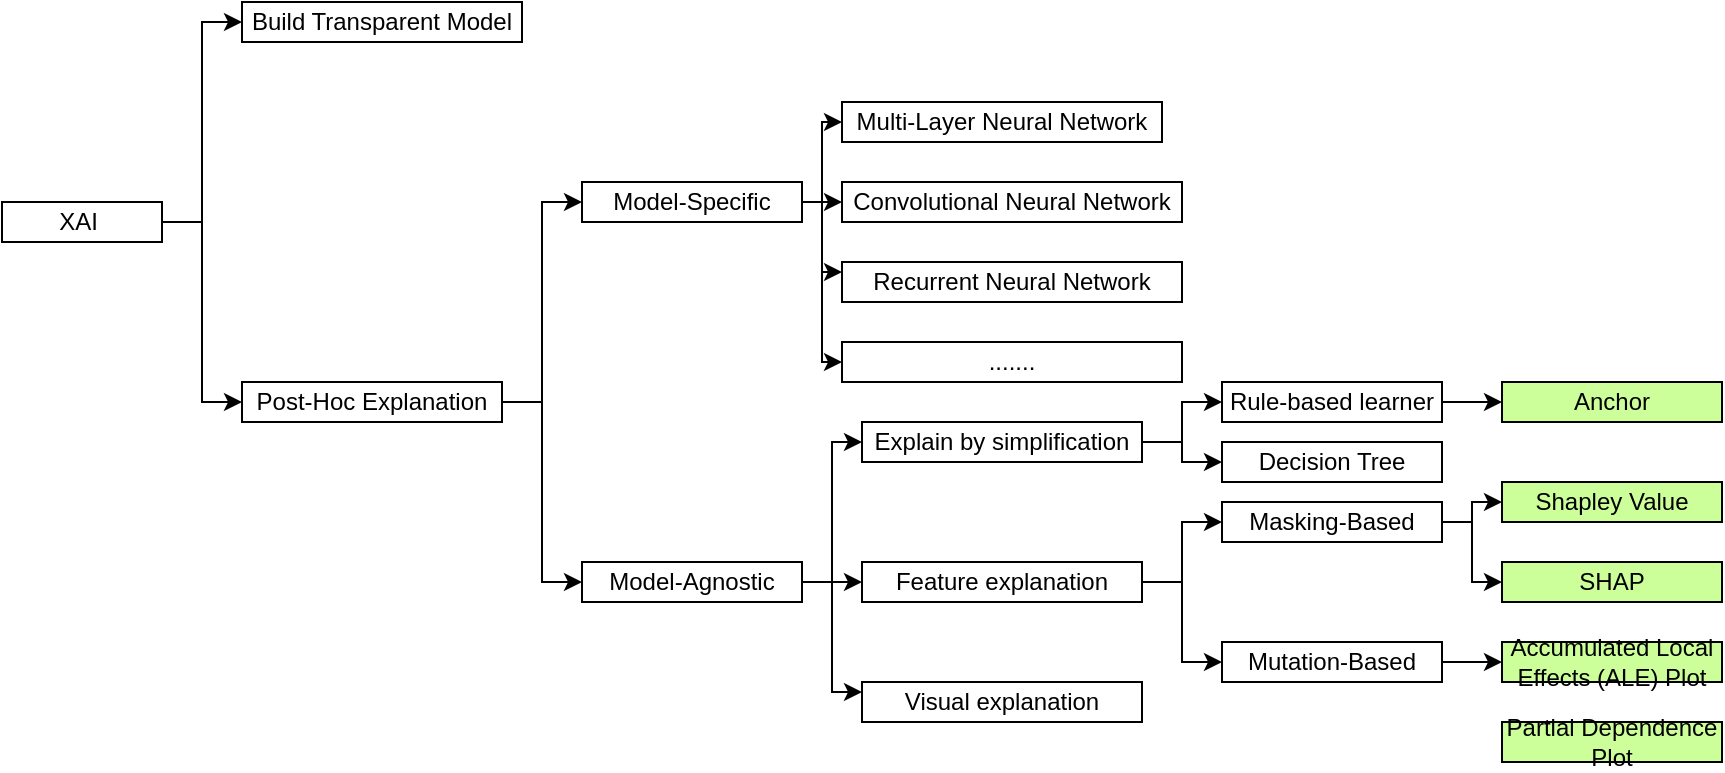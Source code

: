 <mxfile version="17.4.6" type="google"><diagram id="fUU3eTQK2Krqb0j5PKWN" name="Page-1"><mxGraphModel grid="1" page="1" gridSize="10" guides="1" tooltips="1" connect="1" arrows="1" fold="1" pageScale="1" pageWidth="827" pageHeight="1169" math="0" shadow="0"><root><mxCell id="0"/><mxCell id="1" parent="0"/><mxCell id="-WORGkZip4nCEqT5M6iW-1" value="XAI&amp;nbsp;" style="rounded=0;whiteSpace=wrap;html=1;" vertex="1" parent="1"><mxGeometry x="60" y="190" width="80" height="20" as="geometry"/></mxCell><mxCell id="-WORGkZip4nCEqT5M6iW-3" value="Post-Hoc Explanation" style="rounded=0;whiteSpace=wrap;html=1;" vertex="1" parent="1"><mxGeometry x="180" y="280" width="130" height="20" as="geometry"/></mxCell><mxCell id="-WORGkZip4nCEqT5M6iW-4" value="Model-Specific" style="rounded=0;whiteSpace=wrap;html=1;" vertex="1" parent="1"><mxGeometry x="350" y="180" width="110" height="20" as="geometry"/></mxCell><mxCell id="-WORGkZip4nCEqT5M6iW-5" value="Build Transparent Model" style="rounded=0;whiteSpace=wrap;html=1;" vertex="1" parent="1"><mxGeometry x="180" y="90" width="140" height="20" as="geometry"/></mxCell><mxCell id="-WORGkZip4nCEqT5M6iW-13" value="" style="edgeStyle=elbowEdgeStyle;elbow=horizontal;endArrow=classic;html=1;rounded=0;entryX=0;entryY=0.5;entryDx=0;entryDy=0;exitX=1;exitY=0.5;exitDx=0;exitDy=0;" edge="1" parent="1" source="-WORGkZip4nCEqT5M6iW-1" target="-WORGkZip4nCEqT5M6iW-5"><mxGeometry width="50" height="50" relative="1" as="geometry"><mxPoint x="150" y="200" as="sourcePoint"/><mxPoint x="180" y="130" as="targetPoint"/></mxGeometry></mxCell><mxCell id="-WORGkZip4nCEqT5M6iW-14" value="" style="edgeStyle=elbowEdgeStyle;elbow=horizontal;endArrow=classic;html=1;rounded=0;entryX=0;entryY=0.5;entryDx=0;entryDy=0;exitX=1;exitY=0.5;exitDx=0;exitDy=0;" edge="1" parent="1" source="-WORGkZip4nCEqT5M6iW-1" target="-WORGkZip4nCEqT5M6iW-3"><mxGeometry width="50" height="50" relative="1" as="geometry"><mxPoint x="120" y="340" as="sourcePoint"/><mxPoint x="170" y="290" as="targetPoint"/></mxGeometry></mxCell><mxCell id="-WORGkZip4nCEqT5M6iW-15" value="Model-Agnostic" style="rounded=0;whiteSpace=wrap;html=1;" vertex="1" parent="1"><mxGeometry x="350" y="370" width="110" height="20" as="geometry"/></mxCell><mxCell id="-WORGkZip4nCEqT5M6iW-16" value="" style="edgeStyle=elbowEdgeStyle;elbow=horizontal;endArrow=classic;html=1;rounded=0;exitX=1;exitY=0.5;exitDx=0;exitDy=0;entryX=0;entryY=0.5;entryDx=0;entryDy=0;" edge="1" parent="1" source="-WORGkZip4nCEqT5M6iW-3" target="-WORGkZip4nCEqT5M6iW-4"><mxGeometry width="50" height="50" relative="1" as="geometry"><mxPoint x="310" y="270" as="sourcePoint"/><mxPoint x="360" y="220" as="targetPoint"/></mxGeometry></mxCell><mxCell id="-WORGkZip4nCEqT5M6iW-17" value="" style="edgeStyle=elbowEdgeStyle;elbow=horizontal;endArrow=classic;html=1;rounded=0;entryX=0;entryY=0.5;entryDx=0;entryDy=0;" edge="1" parent="1" target="-WORGkZip4nCEqT5M6iW-15"><mxGeometry width="50" height="50" relative="1" as="geometry"><mxPoint x="310" y="290" as="sourcePoint"/><mxPoint x="250" y="400" as="targetPoint"/></mxGeometry></mxCell><mxCell id="-WORGkZip4nCEqT5M6iW-47" value="" style="edgeStyle=orthogonalEdgeStyle;rounded=0;orthogonalLoop=1;jettySize=auto;html=1;entryX=0;entryY=0.5;entryDx=0;entryDy=0;" edge="1" parent="1" source="-WORGkZip4nCEqT5M6iW-20" target="-WORGkZip4nCEqT5M6iW-45"><mxGeometry relative="1" as="geometry"/></mxCell><mxCell id="-WORGkZip4nCEqT5M6iW-20" value="Explain by simplification" style="rounded=0;whiteSpace=wrap;html=1;" vertex="1" parent="1"><mxGeometry x="490" y="300" width="140" height="20" as="geometry"/></mxCell><mxCell id="-WORGkZip4nCEqT5M6iW-23" value="Feature explanation" style="rounded=0;whiteSpace=wrap;html=1;" vertex="1" parent="1"><mxGeometry x="490" y="370" width="140" height="20" as="geometry"/></mxCell><mxCell id="-WORGkZip4nCEqT5M6iW-24" value="Visual explanation" style="rounded=0;whiteSpace=wrap;html=1;" vertex="1" parent="1"><mxGeometry x="490" y="430" width="140" height="20" as="geometry"/></mxCell><mxCell id="-WORGkZip4nCEqT5M6iW-25" value="" style="edgeStyle=elbowEdgeStyle;elbow=horizontal;endArrow=classic;html=1;rounded=0;exitX=1;exitY=0.5;exitDx=0;exitDy=0;entryX=0;entryY=0.5;entryDx=0;entryDy=0;" edge="1" parent="1" source="-WORGkZip4nCEqT5M6iW-23" target="-WORGkZip4nCEqT5M6iW-26"><mxGeometry width="50" height="50" relative="1" as="geometry"><mxPoint x="630" y="370" as="sourcePoint"/><mxPoint x="660" y="320" as="targetPoint"/></mxGeometry></mxCell><mxCell id="-WORGkZip4nCEqT5M6iW-26" value="Masking-Based" style="rounded=0;whiteSpace=wrap;html=1;" vertex="1" parent="1"><mxGeometry x="670" y="340" width="110" height="20" as="geometry"/></mxCell><mxCell id="-WORGkZip4nCEqT5M6iW-27" value="Mutation-Based" style="rounded=0;whiteSpace=wrap;html=1;" vertex="1" parent="1"><mxGeometry x="670" y="410" width="110" height="20" as="geometry"/></mxCell><mxCell id="-WORGkZip4nCEqT5M6iW-28" value="" style="edgeStyle=elbowEdgeStyle;elbow=horizontal;endArrow=classic;html=1;rounded=0;entryX=0;entryY=0.5;entryDx=0;entryDy=0;exitX=1;exitY=0.5;exitDx=0;exitDy=0;" edge="1" parent="1" source="-WORGkZip4nCEqT5M6iW-23" target="-WORGkZip4nCEqT5M6iW-27"><mxGeometry width="50" height="50" relative="1" as="geometry"><mxPoint x="620" y="360" as="sourcePoint"/><mxPoint x="620" y="490" as="targetPoint"/></mxGeometry></mxCell><mxCell id="-WORGkZip4nCEqT5M6iW-29" value="" style="edgeStyle=elbowEdgeStyle;elbow=horizontal;endArrow=classic;html=1;rounded=0;entryX=0;entryY=0.25;entryDx=0;entryDy=0;" edge="1" parent="1" target="-WORGkZip4nCEqT5M6iW-24"><mxGeometry width="50" height="50" relative="1" as="geometry"><mxPoint x="460" y="380" as="sourcePoint"/><mxPoint x="500" y="410" as="targetPoint"/></mxGeometry></mxCell><mxCell id="-WORGkZip4nCEqT5M6iW-30" value="" style="edgeStyle=elbowEdgeStyle;elbow=horizontal;endArrow=classic;html=1;rounded=0;entryX=0;entryY=0.5;entryDx=0;entryDy=0;exitX=1;exitY=0.5;exitDx=0;exitDy=0;" edge="1" parent="1" source="-WORGkZip4nCEqT5M6iW-15" target="-WORGkZip4nCEqT5M6iW-20"><mxGeometry width="50" height="50" relative="1" as="geometry"><mxPoint x="430" y="360" as="sourcePoint"/><mxPoint x="480" y="310" as="targetPoint"/></mxGeometry></mxCell><mxCell id="-WORGkZip4nCEqT5M6iW-31" value="" style="edgeStyle=elbowEdgeStyle;elbow=horizontal;endArrow=classic;html=1;rounded=0;entryX=0;entryY=0.5;entryDx=0;entryDy=0;" edge="1" parent="1" target="-WORGkZip4nCEqT5M6iW-23"><mxGeometry width="50" height="50" relative="1" as="geometry"><mxPoint x="460" y="380" as="sourcePoint"/><mxPoint x="430" y="450" as="targetPoint"/></mxGeometry></mxCell><mxCell id="-WORGkZip4nCEqT5M6iW-32" value="Multi-Layer Neural Network" style="rounded=0;whiteSpace=wrap;html=1;" vertex="1" parent="1"><mxGeometry x="480" y="140" width="160" height="20" as="geometry"/></mxCell><mxCell id="-WORGkZip4nCEqT5M6iW-33" value="Convolutional Neural Network" style="rounded=0;whiteSpace=wrap;html=1;" vertex="1" parent="1"><mxGeometry x="480" y="180" width="170" height="20" as="geometry"/></mxCell><mxCell id="-WORGkZip4nCEqT5M6iW-34" value="Recurrent Neural Network" style="rounded=0;whiteSpace=wrap;html=1;" vertex="1" parent="1"><mxGeometry x="480" y="220" width="170" height="20" as="geometry"/></mxCell><mxCell id="-WORGkZip4nCEqT5M6iW-35" value="" style="edgeStyle=elbowEdgeStyle;elbow=horizontal;endArrow=classic;html=1;rounded=0;entryX=0;entryY=0.5;entryDx=0;entryDy=0;exitX=1;exitY=0.5;exitDx=0;exitDy=0;" edge="1" parent="1" source="-WORGkZip4nCEqT5M6iW-4" target="-WORGkZip4nCEqT5M6iW-32"><mxGeometry width="50" height="50" relative="1" as="geometry"><mxPoint x="420" y="190" as="sourcePoint"/><mxPoint x="470" y="140" as="targetPoint"/></mxGeometry></mxCell><mxCell id="-WORGkZip4nCEqT5M6iW-36" value="" style="edgeStyle=elbowEdgeStyle;elbow=horizontal;endArrow=classic;html=1;rounded=0;entryX=0;entryY=0.5;entryDx=0;entryDy=0;" edge="1" parent="1" target="-WORGkZip4nCEqT5M6iW-33"><mxGeometry width="50" height="50" relative="1" as="geometry"><mxPoint x="460" y="190" as="sourcePoint"/><mxPoint x="460" y="250" as="targetPoint"/></mxGeometry></mxCell><mxCell id="-WORGkZip4nCEqT5M6iW-37" value="" style="edgeStyle=elbowEdgeStyle;elbow=horizontal;endArrow=classic;html=1;rounded=0;entryX=0;entryY=0.25;entryDx=0;entryDy=0;exitX=1;exitY=0.5;exitDx=0;exitDy=0;" edge="1" parent="1" source="-WORGkZip4nCEqT5M6iW-4" target="-WORGkZip4nCEqT5M6iW-34"><mxGeometry width="50" height="50" relative="1" as="geometry"><mxPoint x="380" y="290" as="sourcePoint"/><mxPoint x="430" y="240" as="targetPoint"/></mxGeometry></mxCell><mxCell id="-WORGkZip4nCEqT5M6iW-38" value="" style="edgeStyle=elbowEdgeStyle;elbow=horizontal;endArrow=classic;html=1;rounded=0;exitX=1;exitY=0.5;exitDx=0;exitDy=0;" edge="1" parent="1" source="-WORGkZip4nCEqT5M6iW-4"><mxGeometry width="50" height="50" relative="1" as="geometry"><mxPoint x="470" y="190" as="sourcePoint"/><mxPoint x="480" y="270" as="targetPoint"/></mxGeometry></mxCell><mxCell id="-WORGkZip4nCEqT5M6iW-39" value="......." style="rounded=0;whiteSpace=wrap;html=1;" vertex="1" parent="1"><mxGeometry x="480" y="260" width="170" height="20" as="geometry"/></mxCell><mxCell id="-WORGkZip4nCEqT5M6iW-40" value="Anchor" style="rounded=0;whiteSpace=wrap;html=1;fillColor=#CCFF99;" vertex="1" parent="1"><mxGeometry x="810" y="280" width="110" height="20" as="geometry"/></mxCell><mxCell id="-WORGkZip4nCEqT5M6iW-41" value="Shapley Value" style="rounded=0;whiteSpace=wrap;html=1;fillColor=#CCFF99;" vertex="1" parent="1"><mxGeometry x="810" y="330" width="110" height="20" as="geometry"/></mxCell><mxCell id="-WORGkZip4nCEqT5M6iW-42" value="SHAP" style="rounded=0;whiteSpace=wrap;html=1;fillColor=#CCFF99;" vertex="1" parent="1"><mxGeometry x="810" y="370" width="110" height="20" as="geometry"/></mxCell><mxCell id="-WORGkZip4nCEqT5M6iW-43" value="Accumulated Local Effects (ALE) Plot" style="rounded=0;whiteSpace=wrap;html=1;fillColor=#CCFF99;" vertex="1" parent="1"><mxGeometry x="810" y="410" width="110" height="20" as="geometry"/></mxCell><mxCell id="-WORGkZip4nCEqT5M6iW-45" value="Rule-based learner" style="rounded=0;whiteSpace=wrap;html=1;" vertex="1" parent="1"><mxGeometry x="670" y="280" width="110" height="20" as="geometry"/></mxCell><mxCell id="-WORGkZip4nCEqT5M6iW-46" value="Decision Tree" style="rounded=0;whiteSpace=wrap;html=1;" vertex="1" parent="1"><mxGeometry x="670" y="310" width="110" height="20" as="geometry"/></mxCell><mxCell id="-WORGkZip4nCEqT5M6iW-48" value="" style="edgeStyle=elbowEdgeStyle;elbow=horizontal;endArrow=classic;html=1;rounded=0;exitX=1;exitY=0.5;exitDx=0;exitDy=0;entryX=0;entryY=0.5;entryDx=0;entryDy=0;" edge="1" parent="1" source="-WORGkZip4nCEqT5M6iW-20" target="-WORGkZip4nCEqT5M6iW-46"><mxGeometry width="50" height="50" relative="1" as="geometry"><mxPoint x="610" y="540" as="sourcePoint"/><mxPoint x="660" y="490" as="targetPoint"/></mxGeometry></mxCell><mxCell id="-WORGkZip4nCEqT5M6iW-52" value="" style="edgeStyle=elbowEdgeStyle;elbow=horizontal;endArrow=classic;html=1;rounded=0;exitX=1;exitY=0.5;exitDx=0;exitDy=0;" edge="1" parent="1" source="-WORGkZip4nCEqT5M6iW-45"><mxGeometry width="50" height="50" relative="1" as="geometry"><mxPoint x="790" y="290" as="sourcePoint"/><mxPoint x="810" y="290" as="targetPoint"/></mxGeometry></mxCell><mxCell id="-WORGkZip4nCEqT5M6iW-53" value="" style="edgeStyle=elbowEdgeStyle;elbow=horizontal;endArrow=classic;html=1;rounded=0;entryX=0;entryY=0.5;entryDx=0;entryDy=0;exitX=1;exitY=0.5;exitDx=0;exitDy=0;" edge="1" parent="1" source="-WORGkZip4nCEqT5M6iW-26" target="-WORGkZip4nCEqT5M6iW-41"><mxGeometry width="50" height="50" relative="1" as="geometry"><mxPoint x="740" y="420" as="sourcePoint"/><mxPoint x="790" y="370" as="targetPoint"/></mxGeometry></mxCell><mxCell id="-WORGkZip4nCEqT5M6iW-54" value="" style="edgeStyle=elbowEdgeStyle;elbow=horizontal;endArrow=classic;html=1;rounded=0;entryX=0;entryY=0.5;entryDx=0;entryDy=0;exitX=1;exitY=0.5;exitDx=0;exitDy=0;" edge="1" parent="1" source="-WORGkZip4nCEqT5M6iW-26" target="-WORGkZip4nCEqT5M6iW-42"><mxGeometry width="50" height="50" relative="1" as="geometry"><mxPoint x="740" y="410" as="sourcePoint"/><mxPoint x="790" y="360" as="targetPoint"/></mxGeometry></mxCell><mxCell id="-WORGkZip4nCEqT5M6iW-55" value="" style="edgeStyle=elbowEdgeStyle;elbow=horizontal;endArrow=classic;html=1;rounded=0;entryX=0;entryY=0.5;entryDx=0;entryDy=0;exitX=1;exitY=0.5;exitDx=0;exitDy=0;" edge="1" parent="1" source="-WORGkZip4nCEqT5M6iW-27" target="-WORGkZip4nCEqT5M6iW-43"><mxGeometry width="50" height="50" relative="1" as="geometry"><mxPoint x="770" y="440" as="sourcePoint"/><mxPoint x="820" y="390" as="targetPoint"/></mxGeometry></mxCell><mxCell id="QQmzySU8mVnGRCFx_2Iw-1" value="Partial Dependence Plot" style="rounded=0;whiteSpace=wrap;html=1;fillColor=#CCFF99;" vertex="1" parent="1"><mxGeometry x="810" y="450" width="110" height="20" as="geometry"/></mxCell></root></mxGraphModel></diagram></mxfile>